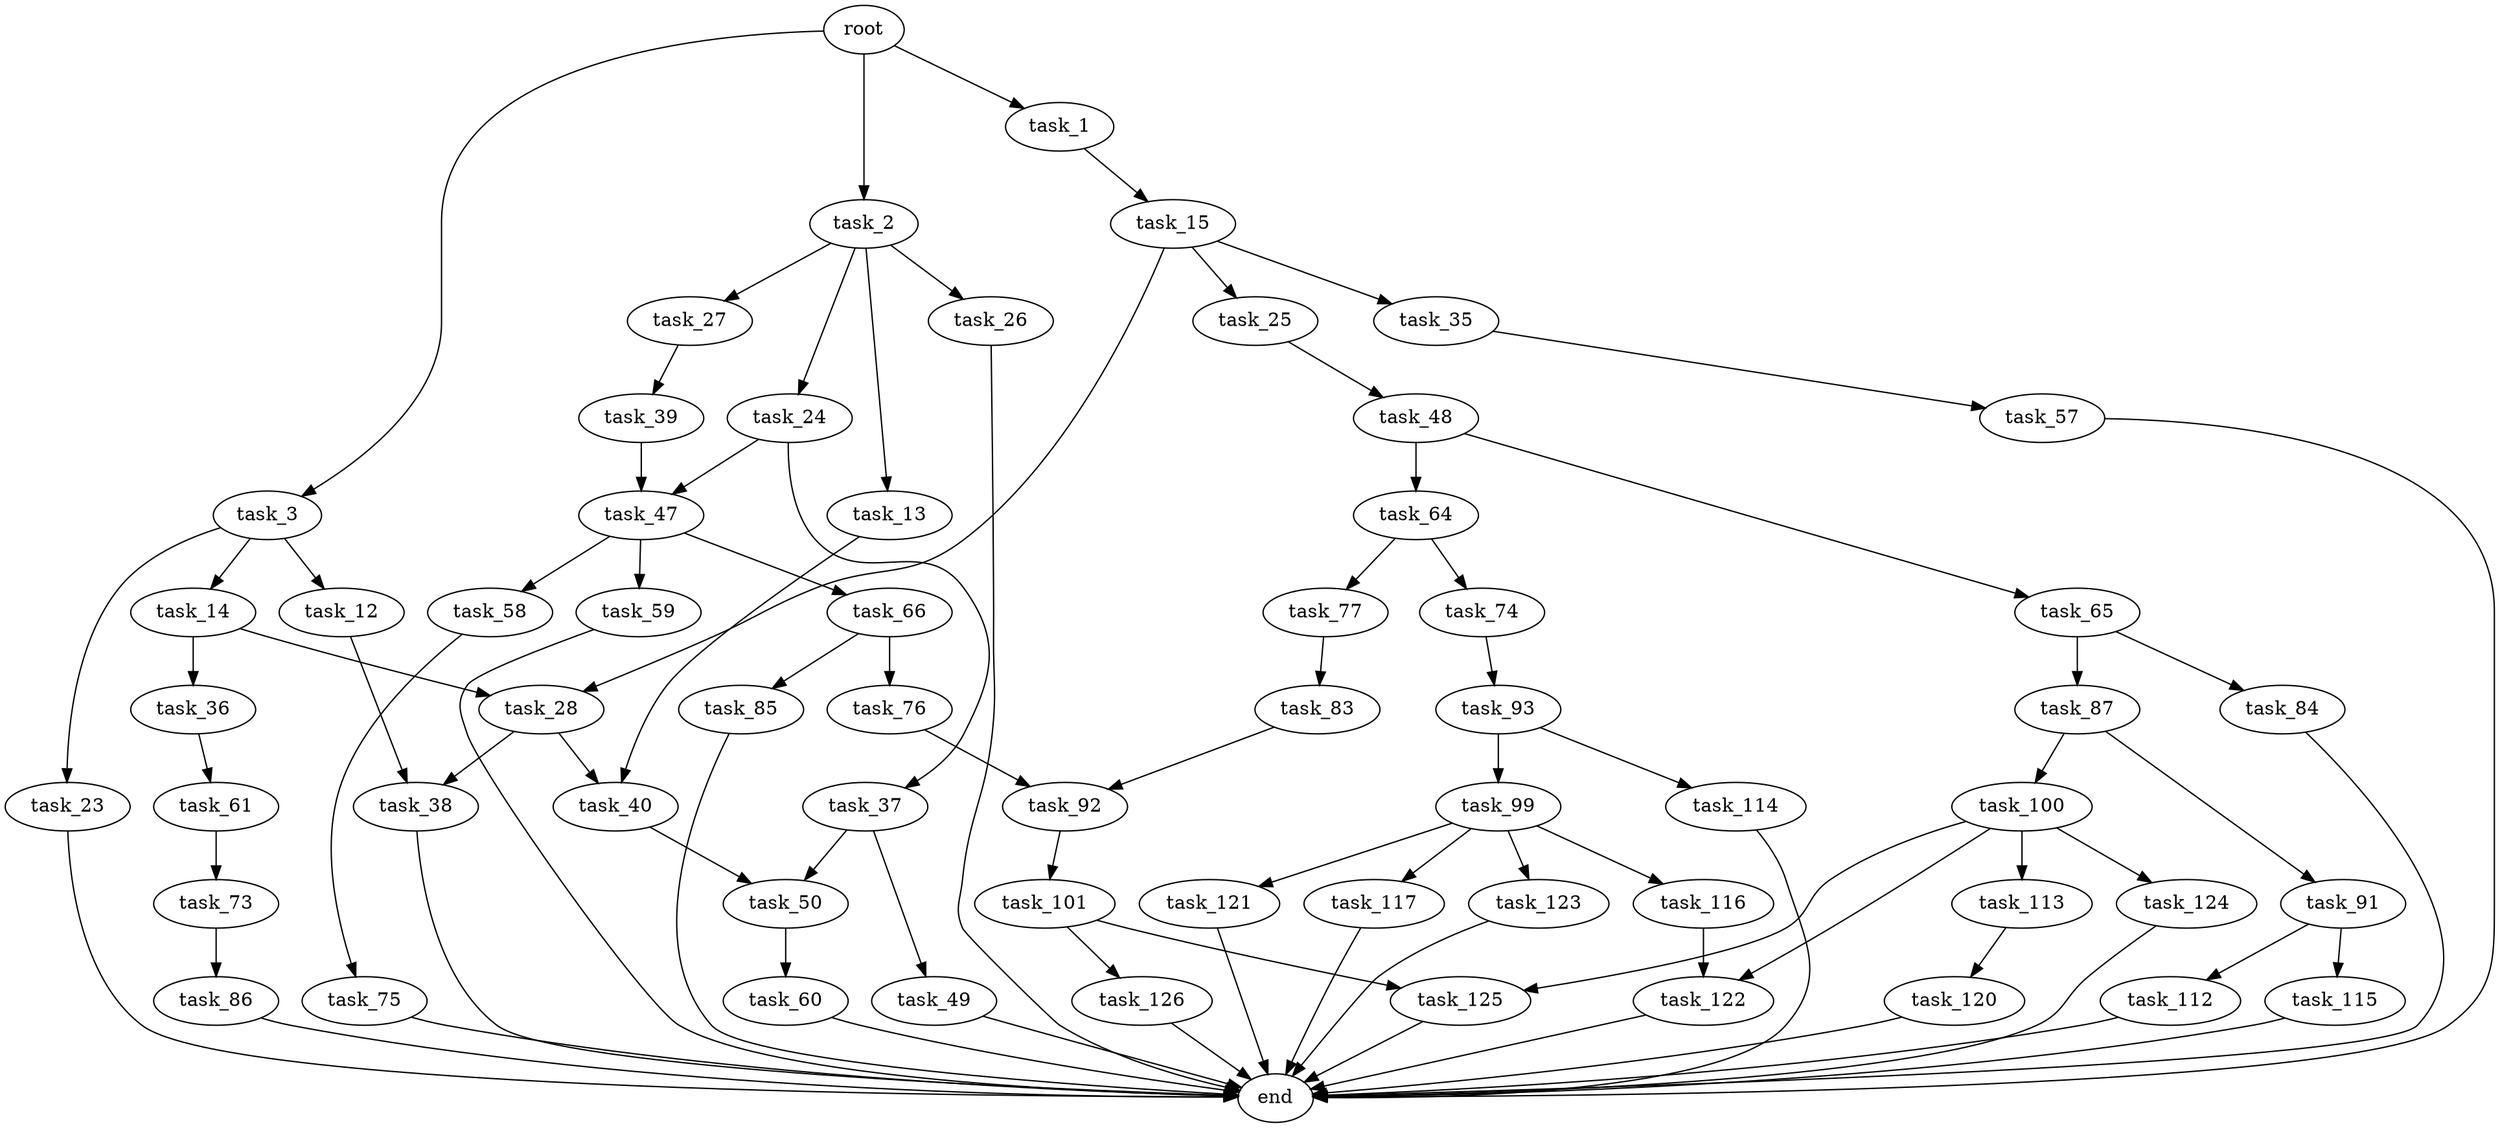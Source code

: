 digraph G {
  root [size="0.000000"];
  task_1 [size="28991029248.000000"];
  task_2 [size="569880316126.000000"];
  task_3 [size="1046332562.000000"];
  task_12 [size="549755813888.000000"];
  task_13 [size="194966086246.000000"];
  task_14 [size="1254992081756.000000"];
  task_15 [size="218510709396.000000"];
  task_23 [size="1073741824000.000000"];
  task_24 [size="298440965093.000000"];
  task_25 [size="418211522103.000000"];
  task_26 [size="608980778823.000000"];
  task_27 [size="1808063436.000000"];
  task_28 [size="540889346502.000000"];
  task_35 [size="1130002558695.000000"];
  task_36 [size="533658340149.000000"];
  task_37 [size="895494067561.000000"];
  task_38 [size="455345928.000000"];
  task_39 [size="134217728000.000000"];
  task_40 [size="1073741824000.000000"];
  task_47 [size="782757789696.000000"];
  task_48 [size="226930381864.000000"];
  task_49 [size="6088334405.000000"];
  task_50 [size="28991029248.000000"];
  task_57 [size="68719476736.000000"];
  task_58 [size="8589934592.000000"];
  task_59 [size="48404882003.000000"];
  task_60 [size="455631987.000000"];
  task_61 [size="523052780.000000"];
  task_64 [size="782757789696.000000"];
  task_65 [size="8371564186.000000"];
  task_66 [size="134217728000.000000"];
  task_73 [size="23508750036.000000"];
  task_74 [size="231928233984.000000"];
  task_75 [size="412754795361.000000"];
  task_76 [size="6080074871.000000"];
  task_77 [size="6814863908.000000"];
  task_83 [size="28991029248.000000"];
  task_84 [size="133259698978.000000"];
  task_85 [size="134217728000.000000"];
  task_86 [size="16771437306.000000"];
  task_87 [size="901697062.000000"];
  task_91 [size="32847740885.000000"];
  task_92 [size="17671004879.000000"];
  task_93 [size="42743183178.000000"];
  task_99 [size="9750616095.000000"];
  task_100 [size="8542225460.000000"];
  task_101 [size="360466005660.000000"];
  task_112 [size="7951427567.000000"];
  task_113 [size="28458460979.000000"];
  task_114 [size="68719476736.000000"];
  task_115 [size="8370923773.000000"];
  task_116 [size="15303330110.000000"];
  task_117 [size="368293445632.000000"];
  task_120 [size="1236063178.000000"];
  task_121 [size="68719476736.000000"];
  task_122 [size="647321700456.000000"];
  task_123 [size="782757789696.000000"];
  task_124 [size="1073741824000.000000"];
  task_125 [size="295637788395.000000"];
  task_126 [size="13342027349.000000"];
  end [size="0.000000"];

  root -> task_1 [size="1.000000"];
  root -> task_2 [size="1.000000"];
  root -> task_3 [size="1.000000"];
  task_1 -> task_15 [size="75497472.000000"];
  task_2 -> task_13 [size="679477248.000000"];
  task_2 -> task_24 [size="679477248.000000"];
  task_2 -> task_26 [size="679477248.000000"];
  task_2 -> task_27 [size="679477248.000000"];
  task_3 -> task_12 [size="75497472.000000"];
  task_3 -> task_14 [size="75497472.000000"];
  task_3 -> task_23 [size="75497472.000000"];
  task_12 -> task_38 [size="536870912.000000"];
  task_13 -> task_40 [size="209715200.000000"];
  task_14 -> task_28 [size="838860800.000000"];
  task_14 -> task_36 [size="838860800.000000"];
  task_15 -> task_25 [size="209715200.000000"];
  task_15 -> task_28 [size="209715200.000000"];
  task_15 -> task_35 [size="209715200.000000"];
  task_23 -> end [size="1.000000"];
  task_24 -> task_37 [size="209715200.000000"];
  task_24 -> task_47 [size="209715200.000000"];
  task_25 -> task_48 [size="301989888.000000"];
  task_26 -> end [size="1.000000"];
  task_27 -> task_39 [size="209715200.000000"];
  task_28 -> task_38 [size="411041792.000000"];
  task_28 -> task_40 [size="411041792.000000"];
  task_35 -> task_57 [size="679477248.000000"];
  task_36 -> task_61 [size="411041792.000000"];
  task_37 -> task_49 [size="838860800.000000"];
  task_37 -> task_50 [size="838860800.000000"];
  task_38 -> end [size="1.000000"];
  task_39 -> task_47 [size="209715200.000000"];
  task_40 -> task_50 [size="838860800.000000"];
  task_47 -> task_58 [size="679477248.000000"];
  task_47 -> task_59 [size="679477248.000000"];
  task_47 -> task_66 [size="679477248.000000"];
  task_48 -> task_64 [size="301989888.000000"];
  task_48 -> task_65 [size="301989888.000000"];
  task_49 -> end [size="1.000000"];
  task_50 -> task_60 [size="75497472.000000"];
  task_57 -> end [size="1.000000"];
  task_58 -> task_75 [size="33554432.000000"];
  task_59 -> end [size="1.000000"];
  task_60 -> end [size="1.000000"];
  task_61 -> task_73 [size="33554432.000000"];
  task_64 -> task_74 [size="679477248.000000"];
  task_64 -> task_77 [size="679477248.000000"];
  task_65 -> task_84 [size="301989888.000000"];
  task_65 -> task_87 [size="301989888.000000"];
  task_66 -> task_76 [size="209715200.000000"];
  task_66 -> task_85 [size="209715200.000000"];
  task_73 -> task_86 [size="679477248.000000"];
  task_74 -> task_93 [size="301989888.000000"];
  task_75 -> end [size="1.000000"];
  task_76 -> task_92 [size="134217728.000000"];
  task_77 -> task_83 [size="536870912.000000"];
  task_83 -> task_92 [size="75497472.000000"];
  task_84 -> end [size="1.000000"];
  task_85 -> end [size="1.000000"];
  task_86 -> end [size="1.000000"];
  task_87 -> task_91 [size="75497472.000000"];
  task_87 -> task_100 [size="75497472.000000"];
  task_91 -> task_112 [size="536870912.000000"];
  task_91 -> task_115 [size="536870912.000000"];
  task_92 -> task_101 [size="301989888.000000"];
  task_93 -> task_99 [size="679477248.000000"];
  task_93 -> task_114 [size="679477248.000000"];
  task_99 -> task_116 [size="838860800.000000"];
  task_99 -> task_117 [size="838860800.000000"];
  task_99 -> task_121 [size="838860800.000000"];
  task_99 -> task_123 [size="838860800.000000"];
  task_100 -> task_113 [size="134217728.000000"];
  task_100 -> task_122 [size="134217728.000000"];
  task_100 -> task_124 [size="134217728.000000"];
  task_100 -> task_125 [size="134217728.000000"];
  task_101 -> task_125 [size="301989888.000000"];
  task_101 -> task_126 [size="301989888.000000"];
  task_112 -> end [size="1.000000"];
  task_113 -> task_120 [size="75497472.000000"];
  task_114 -> end [size="1.000000"];
  task_115 -> end [size="1.000000"];
  task_116 -> task_122 [size="301989888.000000"];
  task_117 -> end [size="1.000000"];
  task_120 -> end [size="1.000000"];
  task_121 -> end [size="1.000000"];
  task_122 -> end [size="1.000000"];
  task_123 -> end [size="1.000000"];
  task_124 -> end [size="1.000000"];
  task_125 -> end [size="1.000000"];
  task_126 -> end [size="1.000000"];
}

